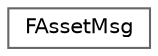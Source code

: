 digraph "Graphical Class Hierarchy"
{
 // INTERACTIVE_SVG=YES
 // LATEX_PDF_SIZE
  bgcolor="transparent";
  edge [fontname=Helvetica,fontsize=10,labelfontname=Helvetica,labelfontsize=10];
  node [fontname=Helvetica,fontsize=10,shape=box,height=0.2,width=0.4];
  rankdir="LR";
  Node0 [id="Node000000",label="FAssetMsg",height=0.2,width=0.4,color="grey40", fillcolor="white", style="filled",URL="$d2/d22/structFAssetMsg.html",tooltip="FAssetMsg This struct contains functions for asset-related messaging."];
}
